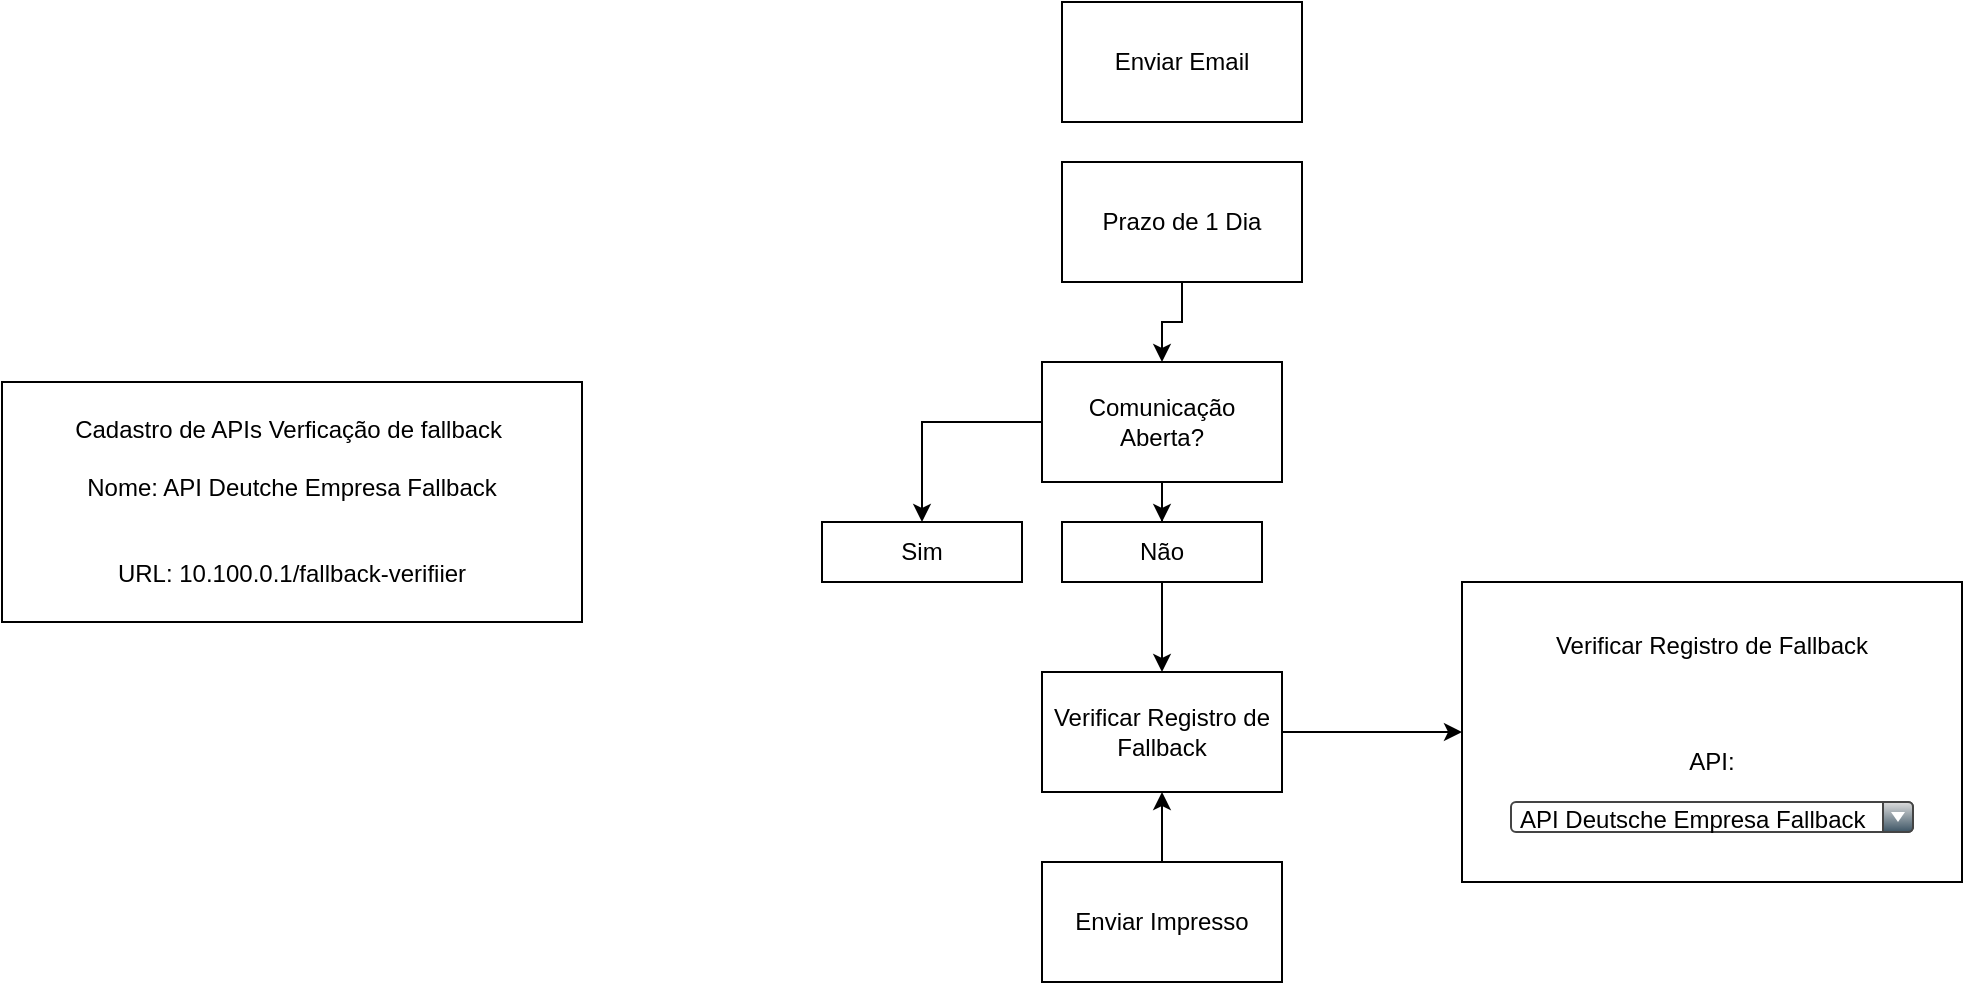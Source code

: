 <mxfile version="24.7.6" pages="2">
  <diagram name="Página-1" id="N7DbocTHk7-mCzlFjlTv">
    <mxGraphModel dx="1947" dy="1603" grid="1" gridSize="10" guides="1" tooltips="1" connect="1" arrows="1" fold="1" page="1" pageScale="1" pageWidth="827" pageHeight="1169" math="0" shadow="0">
      <root>
        <mxCell id="0" />
        <mxCell id="1" parent="0" />
        <mxCell id="IhZ5PF9XAtKIM2j2nd8S-6" value="" style="edgeStyle=orthogonalEdgeStyle;rounded=0;orthogonalLoop=1;jettySize=auto;html=1;" edge="1" parent="1" source="IhZ5PF9XAtKIM2j2nd8S-1" target="IhZ5PF9XAtKIM2j2nd8S-3">
          <mxGeometry relative="1" as="geometry" />
        </mxCell>
        <mxCell id="IhZ5PF9XAtKIM2j2nd8S-1" value="Verificar Registro de Fallback" style="rounded=0;whiteSpace=wrap;html=1;" vertex="1" parent="1">
          <mxGeometry x="510" y="175" width="120" height="60" as="geometry" />
        </mxCell>
        <mxCell id="IhZ5PF9XAtKIM2j2nd8S-2" value="&lt;div&gt;Cadastro de APIs Verficação de fallback&amp;nbsp;&lt;/div&gt;&lt;div&gt;&lt;br&gt;&lt;/div&gt;Nome: API Deutche Empresa Fallback&lt;div&gt;&lt;br&gt;&lt;/div&gt;&lt;div&gt;&lt;br&gt;&lt;/div&gt;&lt;div&gt;URL:&amp;nbsp;&lt;span style=&quot;background-color: initial;&quot;&gt;10.100.0.1/fallback-verifiier&lt;/span&gt;&lt;/div&gt;" style="rounded=0;whiteSpace=wrap;html=1;" vertex="1" parent="1">
          <mxGeometry x="-10" y="30" width="290" height="120" as="geometry" />
        </mxCell>
        <mxCell id="IhZ5PF9XAtKIM2j2nd8S-3" value="Verificar Registro de Fallback&lt;div&gt;&lt;br&gt;&lt;/div&gt;&lt;div&gt;&lt;br&gt;&lt;/div&gt;&lt;div&gt;&lt;br&gt;&lt;/div&gt;&lt;div&gt;API:&lt;/div&gt;&lt;div&gt;&lt;br&gt;&lt;/div&gt;&lt;div&gt;&lt;br&gt;&lt;/div&gt;" style="rounded=0;whiteSpace=wrap;html=1;" vertex="1" parent="1">
          <mxGeometry x="720" y="130" width="250" height="150" as="geometry" />
        </mxCell>
        <mxCell id="IhZ5PF9XAtKIM2j2nd8S-5" value="" style="edgeStyle=orthogonalEdgeStyle;rounded=0;orthogonalLoop=1;jettySize=auto;html=1;" edge="1" parent="1" source="IhZ5PF9XAtKIM2j2nd8S-4" target="IhZ5PF9XAtKIM2j2nd8S-1">
          <mxGeometry relative="1" as="geometry" />
        </mxCell>
        <mxCell id="IhZ5PF9XAtKIM2j2nd8S-4" value="Enviar Impresso" style="rounded=0;whiteSpace=wrap;html=1;" vertex="1" parent="1">
          <mxGeometry x="510" y="270" width="120" height="60" as="geometry" />
        </mxCell>
        <mxCell id="IhZ5PF9XAtKIM2j2nd8S-7" value="&lt;span style=&quot;color: rgb(0, 0, 0); font-size: 12px; text-align: center;&quot;&gt;API Deutsche Empresa Fallback&lt;/span&gt;" style="strokeWidth=1;html=1;shadow=0;dashed=0;shape=mxgraph.ios.iComboBox;spacingTop=2;spacingLeft=2;align=left;strokeColor=#444444;fontColor=#666666;buttonText=;fontSize=8;fillColor=#dddddd;fillColor2=#3D5565;sketch=0;whiteSpace=wrap;" vertex="1" parent="1">
          <mxGeometry x="744.5" y="240" width="201" height="15" as="geometry" />
        </mxCell>
        <mxCell id="IhZ5PF9XAtKIM2j2nd8S-8" value="Enviar Email" style="rounded=0;whiteSpace=wrap;html=1;" vertex="1" parent="1">
          <mxGeometry x="520" y="-160" width="120" height="60" as="geometry" />
        </mxCell>
        <mxCell id="IhZ5PF9XAtKIM2j2nd8S-11" style="edgeStyle=orthogonalEdgeStyle;rounded=0;orthogonalLoop=1;jettySize=auto;html=1;" edge="1" parent="1" source="IhZ5PF9XAtKIM2j2nd8S-9" target="IhZ5PF9XAtKIM2j2nd8S-10">
          <mxGeometry relative="1" as="geometry" />
        </mxCell>
        <mxCell id="IhZ5PF9XAtKIM2j2nd8S-9" value="Prazo de 1 Dia" style="rounded=0;whiteSpace=wrap;html=1;" vertex="1" parent="1">
          <mxGeometry x="520" y="-80" width="120" height="60" as="geometry" />
        </mxCell>
        <mxCell id="IhZ5PF9XAtKIM2j2nd8S-13" value="" style="edgeStyle=orthogonalEdgeStyle;rounded=0;orthogonalLoop=1;jettySize=auto;html=1;" edge="1" parent="1" source="IhZ5PF9XAtKIM2j2nd8S-10" target="IhZ5PF9XAtKIM2j2nd8S-12">
          <mxGeometry relative="1" as="geometry" />
        </mxCell>
        <mxCell id="IhZ5PF9XAtKIM2j2nd8S-17" style="edgeStyle=orthogonalEdgeStyle;rounded=0;orthogonalLoop=1;jettySize=auto;html=1;" edge="1" parent="1" source="IhZ5PF9XAtKIM2j2nd8S-10" target="IhZ5PF9XAtKIM2j2nd8S-15">
          <mxGeometry relative="1" as="geometry" />
        </mxCell>
        <mxCell id="IhZ5PF9XAtKIM2j2nd8S-10" value="Comunicação Aberta?" style="rounded=0;whiteSpace=wrap;html=1;" vertex="1" parent="1">
          <mxGeometry x="510" y="20" width="120" height="60" as="geometry" />
        </mxCell>
        <mxCell id="IhZ5PF9XAtKIM2j2nd8S-14" value="" style="edgeStyle=orthogonalEdgeStyle;rounded=0;orthogonalLoop=1;jettySize=auto;html=1;" edge="1" parent="1" source="IhZ5PF9XAtKIM2j2nd8S-12" target="IhZ5PF9XAtKIM2j2nd8S-1">
          <mxGeometry relative="1" as="geometry" />
        </mxCell>
        <mxCell id="IhZ5PF9XAtKIM2j2nd8S-12" value="Não" style="rounded=0;whiteSpace=wrap;html=1;" vertex="1" parent="1">
          <mxGeometry x="520" y="100" width="100" height="30" as="geometry" />
        </mxCell>
        <mxCell id="IhZ5PF9XAtKIM2j2nd8S-15" value="Sim" style="rounded=0;whiteSpace=wrap;html=1;" vertex="1" parent="1">
          <mxGeometry x="400" y="100" width="100" height="30" as="geometry" />
        </mxCell>
      </root>
    </mxGraphModel>
  </diagram>
  <diagram name="Cópia do Página-1" id="VXuWUL2yGcDtwbf4Dsa4">
    <mxGraphModel dx="1092" dy="1637" grid="1" gridSize="10" guides="1" tooltips="1" connect="1" arrows="1" fold="1" page="1" pageScale="1" pageWidth="827" pageHeight="1169" math="0" shadow="0">
      <root>
        <mxCell id="0WqUE92R7AFNMETAE00i-0" />
        <mxCell id="0WqUE92R7AFNMETAE00i-1" parent="0WqUE92R7AFNMETAE00i-0" />
        <mxCell id="0WqUE92R7AFNMETAE00i-2" value="" style="edgeStyle=orthogonalEdgeStyle;rounded=0;orthogonalLoop=1;jettySize=auto;html=1;" edge="1" parent="0WqUE92R7AFNMETAE00i-1" source="0WqUE92R7AFNMETAE00i-3" target="0WqUE92R7AFNMETAE00i-5">
          <mxGeometry relative="1" as="geometry" />
        </mxCell>
        <mxCell id="0WqUE92R7AFNMETAE00i-3" value="Verificar Regra de Negocio" style="rounded=0;whiteSpace=wrap;html=1;" vertex="1" parent="0WqUE92R7AFNMETAE00i-1">
          <mxGeometry x="510" y="175" width="120" height="60" as="geometry" />
        </mxCell>
        <mxCell id="0WqUE92R7AFNMETAE00i-4" value="&lt;div&gt;Integração&lt;/div&gt;&lt;div&gt;&lt;br&gt;&lt;/div&gt;&lt;div&gt;&lt;br&gt;&lt;/div&gt;&lt;div&gt;Campos Obrigatorios&lt;/div&gt;&lt;div&gt;&lt;br&gt;&lt;/div&gt;&lt;div&gt;&lt;br&gt;&lt;/div&gt;&lt;div&gt;&lt;br&gt;&lt;/div&gt;" style="rounded=0;whiteSpace=wrap;html=1;verticalAlign=top;align=left;" vertex="1" parent="0WqUE92R7AFNMETAE00i-1">
          <mxGeometry x="50" y="-20" width="240" height="230" as="geometry" />
        </mxCell>
        <mxCell id="0WqUE92R7AFNMETAE00i-5" value="&lt;div&gt;Verificar Regra de Negocio&lt;br&gt;&lt;/div&gt;&lt;div&gt;&lt;br&gt;&lt;/div&gt;" style="rounded=0;whiteSpace=wrap;html=1;align=center;verticalAlign=top;" vertex="1" parent="0WqUE92R7AFNMETAE00i-1">
          <mxGeometry x="720" y="120" width="250" height="310" as="geometry" />
        </mxCell>
        <mxCell id="0WqUE92R7AFNMETAE00i-6" value="" style="edgeStyle=orthogonalEdgeStyle;rounded=0;orthogonalLoop=1;jettySize=auto;html=1;" edge="1" parent="0WqUE92R7AFNMETAE00i-1" source="0WqUE92R7AFNMETAE00i-7" target="0WqUE92R7AFNMETAE00i-3">
          <mxGeometry relative="1" as="geometry" />
        </mxCell>
        <mxCell id="0WqUE92R7AFNMETAE00i-7" value="Enviar Impresso" style="rounded=0;whiteSpace=wrap;html=1;" vertex="1" parent="0WqUE92R7AFNMETAE00i-1">
          <mxGeometry x="510" y="270" width="120" height="60" as="geometry" />
        </mxCell>
        <mxCell id="0WqUE92R7AFNMETAE00i-8" value="&lt;span style=&quot;color: rgb(0, 0, 0); font-size: 12px; text-align: center;&quot;&gt;brand&lt;/span&gt;" style="strokeWidth=1;html=1;shadow=0;dashed=0;shape=mxgraph.ios.iComboBox;spacingTop=2;spacingLeft=2;align=left;strokeColor=#444444;fontColor=#666666;buttonText=;fontSize=8;fillColor=#dddddd;fillColor2=#3D5565;sketch=0;whiteSpace=wrap;" vertex="1" parent="0WqUE92R7AFNMETAE00i-1">
          <mxGeometry x="744.5" y="173.5" width="201" height="15" as="geometry" />
        </mxCell>
        <mxCell id="0WqUE92R7AFNMETAE00i-9" value="Enviar Email" style="rounded=0;whiteSpace=wrap;html=1;" vertex="1" parent="0WqUE92R7AFNMETAE00i-1">
          <mxGeometry x="520" y="-160" width="120" height="60" as="geometry" />
        </mxCell>
        <mxCell id="0WqUE92R7AFNMETAE00i-10" style="edgeStyle=orthogonalEdgeStyle;rounded=0;orthogonalLoop=1;jettySize=auto;html=1;" edge="1" parent="0WqUE92R7AFNMETAE00i-1" source="0WqUE92R7AFNMETAE00i-11" target="0WqUE92R7AFNMETAE00i-14">
          <mxGeometry relative="1" as="geometry" />
        </mxCell>
        <mxCell id="0WqUE92R7AFNMETAE00i-11" value="Prazo de 1 Dia" style="rounded=0;whiteSpace=wrap;html=1;" vertex="1" parent="0WqUE92R7AFNMETAE00i-1">
          <mxGeometry x="520" y="-80" width="120" height="60" as="geometry" />
        </mxCell>
        <mxCell id="0WqUE92R7AFNMETAE00i-12" value="" style="edgeStyle=orthogonalEdgeStyle;rounded=0;orthogonalLoop=1;jettySize=auto;html=1;" edge="1" parent="0WqUE92R7AFNMETAE00i-1" source="0WqUE92R7AFNMETAE00i-14" target="0WqUE92R7AFNMETAE00i-16">
          <mxGeometry relative="1" as="geometry" />
        </mxCell>
        <mxCell id="0WqUE92R7AFNMETAE00i-13" style="edgeStyle=orthogonalEdgeStyle;rounded=0;orthogonalLoop=1;jettySize=auto;html=1;" edge="1" parent="0WqUE92R7AFNMETAE00i-1" source="0WqUE92R7AFNMETAE00i-14" target="0WqUE92R7AFNMETAE00i-17">
          <mxGeometry relative="1" as="geometry" />
        </mxCell>
        <mxCell id="0WqUE92R7AFNMETAE00i-14" value="Comunicação Aberta?" style="rounded=0;whiteSpace=wrap;html=1;" vertex="1" parent="0WqUE92R7AFNMETAE00i-1">
          <mxGeometry x="510" y="20" width="120" height="60" as="geometry" />
        </mxCell>
        <mxCell id="0WqUE92R7AFNMETAE00i-15" value="" style="edgeStyle=orthogonalEdgeStyle;rounded=0;orthogonalLoop=1;jettySize=auto;html=1;" edge="1" parent="0WqUE92R7AFNMETAE00i-1" source="0WqUE92R7AFNMETAE00i-16" target="0WqUE92R7AFNMETAE00i-3">
          <mxGeometry relative="1" as="geometry" />
        </mxCell>
        <mxCell id="0WqUE92R7AFNMETAE00i-16" value="Não" style="rounded=0;whiteSpace=wrap;html=1;" vertex="1" parent="0WqUE92R7AFNMETAE00i-1">
          <mxGeometry x="520" y="100" width="100" height="30" as="geometry" />
        </mxCell>
        <mxCell id="0WqUE92R7AFNMETAE00i-17" value="Sim" style="rounded=0;whiteSpace=wrap;html=1;" vertex="1" parent="0WqUE92R7AFNMETAE00i-1">
          <mxGeometry x="400" y="100" width="100" height="30" as="geometry" />
        </mxCell>
        <mxCell id="l8Q-LaTnv4OPUKChSPCP-0" value="&lt;span style=&quot;color: rgb(0, 0, 0); font-size: 12px; text-align: center;&quot;&gt;igual a&lt;/span&gt;" style="strokeWidth=1;html=1;shadow=0;dashed=0;shape=mxgraph.ios.iComboBox;spacingTop=2;spacingLeft=2;align=left;strokeColor=#444444;fontColor=#666666;buttonText=;fontSize=8;fillColor=#dddddd;fillColor2=#3D5565;sketch=0;whiteSpace=wrap;" vertex="1" parent="0WqUE92R7AFNMETAE00i-1">
          <mxGeometry x="744.5" y="219" width="201" height="15" as="geometry" />
        </mxCell>
        <mxCell id="l8Q-LaTnv4OPUKChSPCP-1" value="20" style="strokeWidth=1;shadow=0;dashed=0;align=center;html=1;shape=mxgraph.mockup.text.textBox;fontColor=#666666;align=left;fontSize=17;spacingLeft=4;spacingTop=-3;whiteSpace=wrap;strokeColor=#666666;mainText=" vertex="1" parent="0WqUE92R7AFNMETAE00i-1">
          <mxGeometry x="744.5" y="240" width="205.5" height="30" as="geometry" />
        </mxCell>
        <mxCell id="l8Q-LaTnv4OPUKChSPCP-2" value="20&lt;div&gt;30&lt;/div&gt;&lt;div&gt;40&lt;/div&gt;" style="text;html=1;align=left;verticalAlign=top;whiteSpace=wrap;rounded=0;labelBorderColor=none;fillColor=#f5f5f5;fontColor=#333333;strokeColor=#666666;" vertex="1" parent="0WqUE92R7AFNMETAE00i-1">
          <mxGeometry x="744.5" y="285" width="205.5" height="125" as="geometry" />
        </mxCell>
        <mxCell id="l8Q-LaTnv4OPUKChSPCP-3" value="brand&lt;div&gt;name&lt;/div&gt;&lt;div&gt;destinatario&lt;/div&gt;" style="text;html=1;align=left;verticalAlign=top;whiteSpace=wrap;rounded=0;labelBorderColor=none;fillColor=#f5f5f5;fontColor=#333333;strokeColor=#666666;" vertex="1" parent="0WqUE92R7AFNMETAE00i-1">
          <mxGeometry x="60" y="63.5" width="205.5" height="125" as="geometry" />
        </mxCell>
      </root>
    </mxGraphModel>
  </diagram>
</mxfile>
